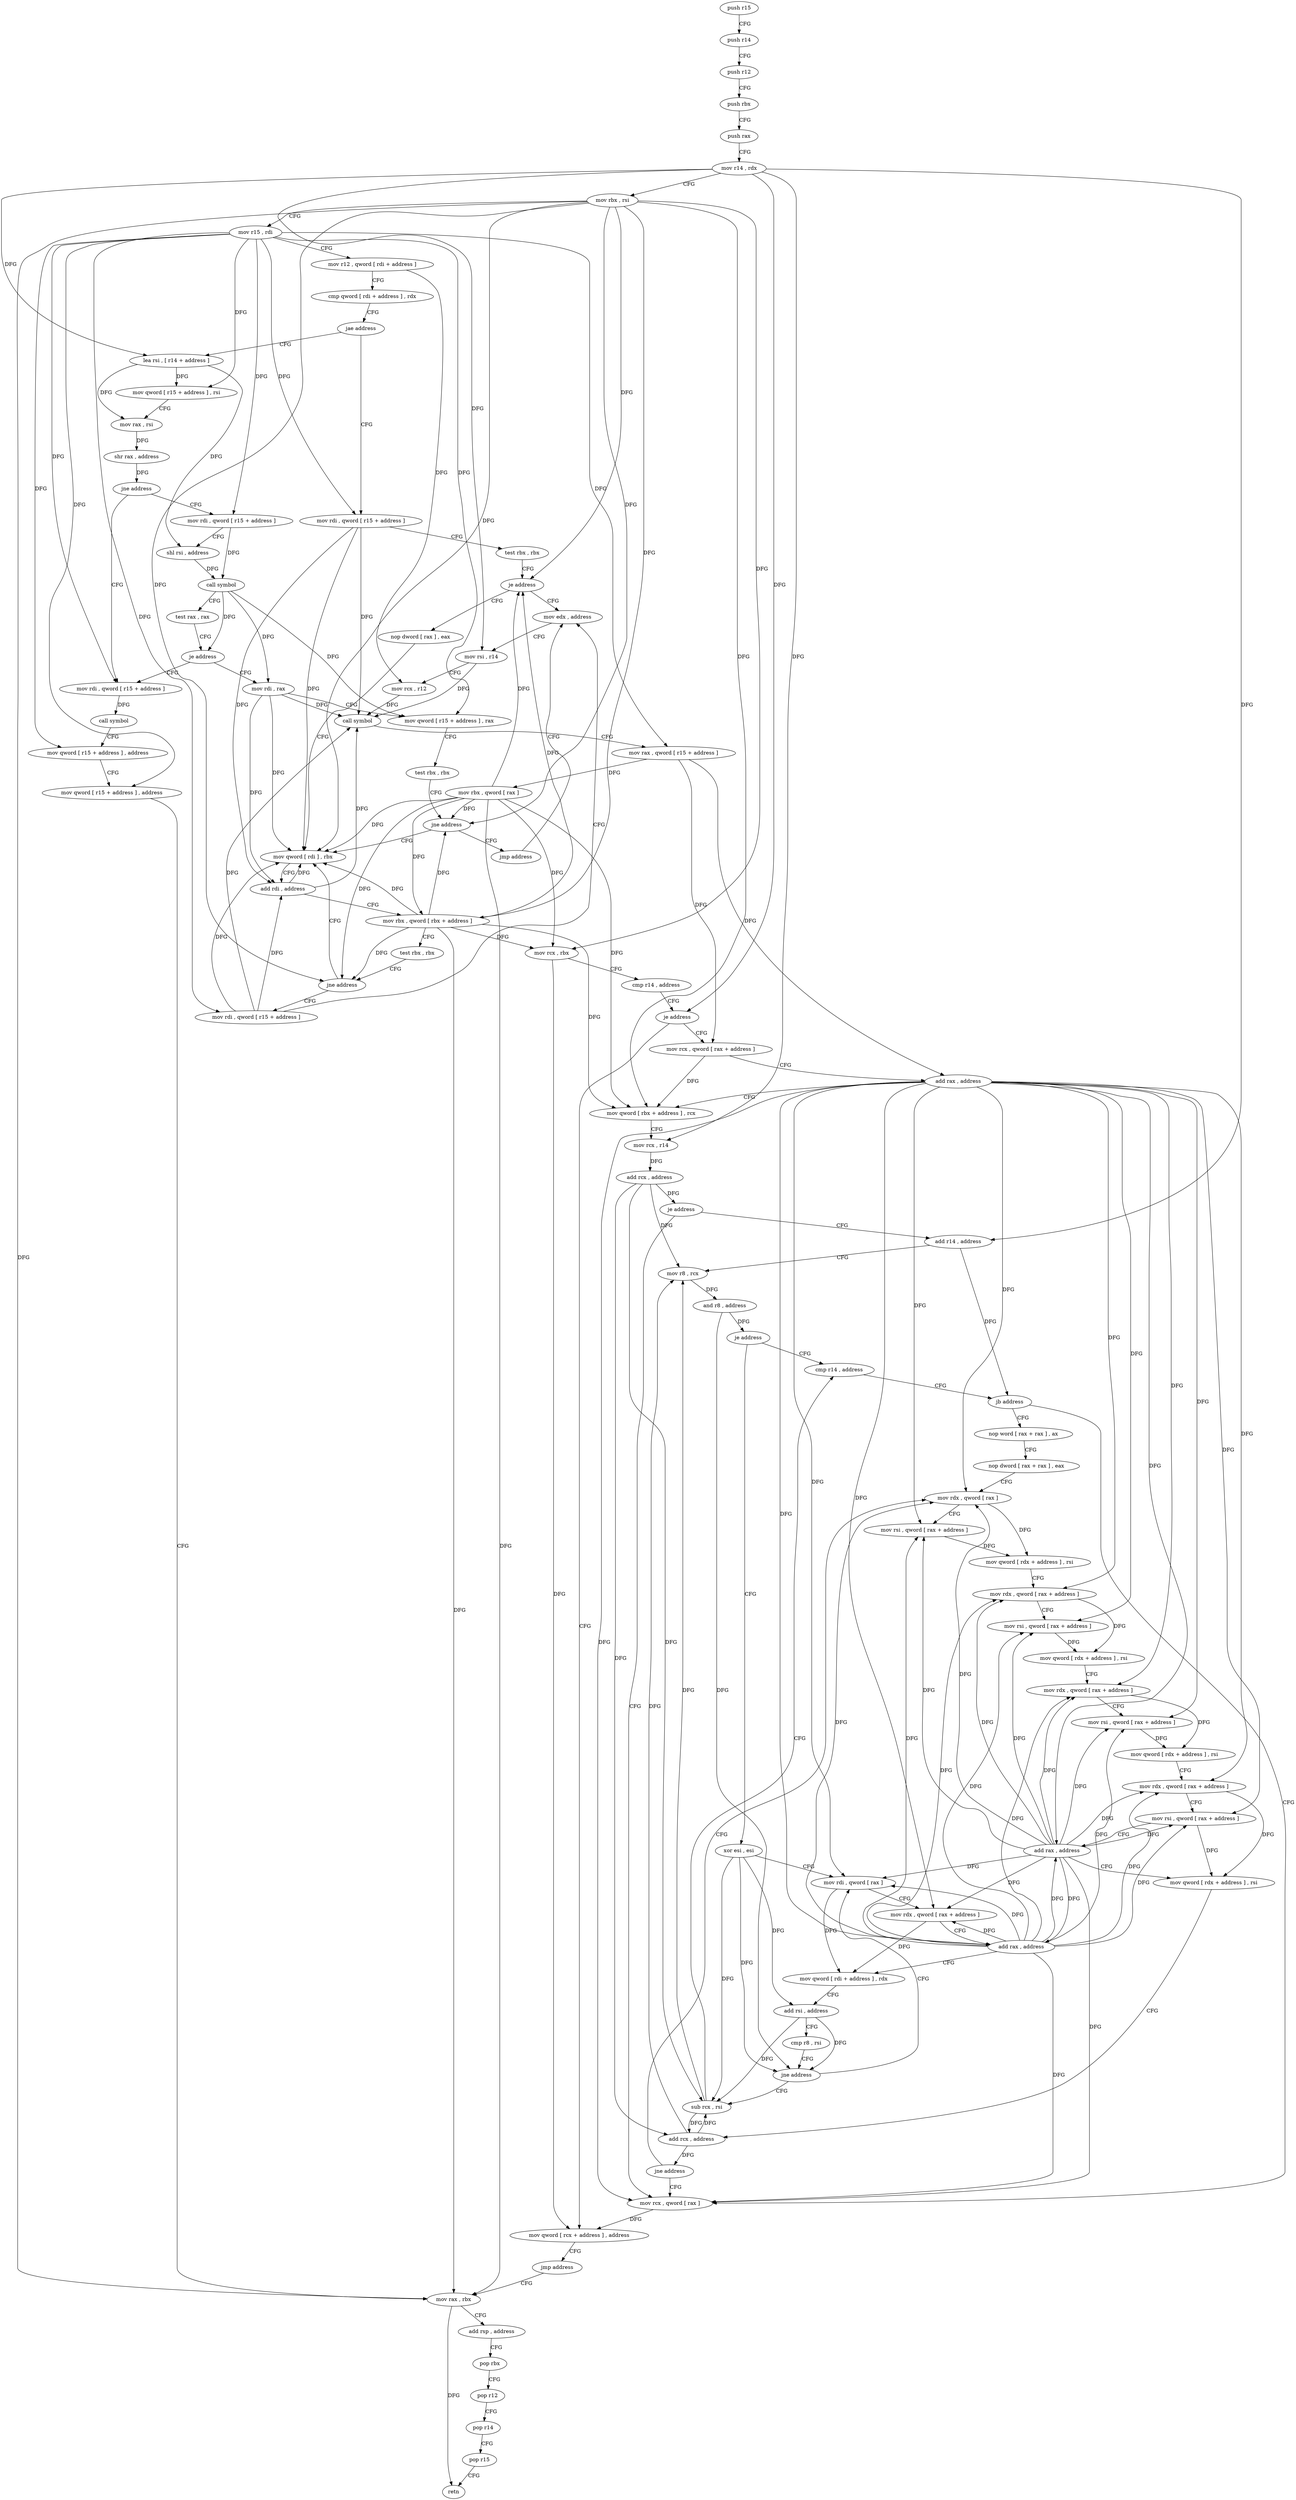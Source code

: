 digraph "func" {
"4268432" [label = "push r15" ]
"4268434" [label = "push r14" ]
"4268436" [label = "push r12" ]
"4268438" [label = "push rbx" ]
"4268439" [label = "push rax" ]
"4268440" [label = "mov r14 , rdx" ]
"4268443" [label = "mov rbx , rsi" ]
"4268446" [label = "mov r15 , rdi" ]
"4268449" [label = "mov r12 , qword [ rdi + address ]" ]
"4268453" [label = "cmp qword [ rdi + address ] , rdx" ]
"4268457" [label = "jae address" ]
"4268516" [label = "mov rdi , qword [ r15 + address ]" ]
"4268459" [label = "lea rsi , [ r14 + address ]" ]
"4268520" [label = "test rbx , rbx" ]
"4268523" [label = "je address" ]
"4268548" [label = "mov edx , address" ]
"4268525" [label = "nop dword [ rax ] , eax" ]
"4268463" [label = "mov qword [ r15 + address ] , rsi" ]
"4268467" [label = "mov rax , rsi" ]
"4268470" [label = "shr rax , address" ]
"4268474" [label = "jne address" ]
"4268742" [label = "mov rdi , qword [ r15 + address ]" ]
"4268480" [label = "mov rdi , qword [ r15 + address ]" ]
"4268553" [label = "mov rsi , r14" ]
"4268556" [label = "mov rcx , r12" ]
"4268559" [label = "call symbol" ]
"4268564" [label = "mov rax , qword [ r15 + address ]" ]
"4268568" [label = "mov rbx , qword [ rax ]" ]
"4268571" [label = "mov rcx , rbx" ]
"4268574" [label = "cmp r14 , address" ]
"4268578" [label = "je address" ]
"4268732" [label = "mov qword [ rcx + address ] , address" ]
"4268584" [label = "mov rcx , qword [ rax + address ]" ]
"4268528" [label = "mov qword [ rdi ] , rbx" ]
"4268746" [label = "call symbol" ]
"4268751" [label = "mov qword [ r15 + address ] , address" ]
"4268759" [label = "mov qword [ r15 + address ] , address" ]
"4268767" [label = "mov rax , rbx" ]
"4268484" [label = "shl rsi , address" ]
"4268488" [label = "call symbol" ]
"4268493" [label = "test rax , rax" ]
"4268496" [label = "je address" ]
"4268502" [label = "mov rdi , rax" ]
"4268740" [label = "jmp address" ]
"4268588" [label = "add rax , address" ]
"4268592" [label = "mov qword [ rbx + address ] , rcx" ]
"4268596" [label = "mov rcx , r14" ]
"4268599" [label = "add rcx , address" ]
"4268603" [label = "je address" ]
"4268729" [label = "mov rcx , qword [ rax ]" ]
"4268609" [label = "add r14 , address" ]
"4268531" [label = "add rdi , address" ]
"4268535" [label = "mov rbx , qword [ rbx + address ]" ]
"4268539" [label = "test rbx , rbx" ]
"4268542" [label = "jne address" ]
"4268544" [label = "mov rdi , qword [ r15 + address ]" ]
"4268505" [label = "mov qword [ r15 + address ] , rax" ]
"4268509" [label = "test rbx , rbx" ]
"4268512" [label = "jne address" ]
"4268514" [label = "jmp address" ]
"4268770" [label = "add rsp , address" ]
"4268774" [label = "pop rbx" ]
"4268775" [label = "pop r12" ]
"4268777" [label = "pop r14" ]
"4268779" [label = "pop r15" ]
"4268781" [label = "retn" ]
"4268613" [label = "mov r8 , rcx" ]
"4268616" [label = "and r8 , address" ]
"4268620" [label = "je address" ]
"4268651" [label = "cmp r14 , address" ]
"4268622" [label = "xor esi , esi" ]
"4268655" [label = "jb address" ]
"4268657" [label = "nop word [ rax + rax ] , ax" ]
"4268624" [label = "mov rdi , qword [ rax ]" ]
"4268667" [label = "nop dword [ rax + rax ] , eax" ]
"4268672" [label = "mov rdx , qword [ rax ]" ]
"4268627" [label = "mov rdx , qword [ rax + address ]" ]
"4268631" [label = "add rax , address" ]
"4268635" [label = "mov qword [ rdi + address ] , rdx" ]
"4268639" [label = "add rsi , address" ]
"4268643" [label = "cmp r8 , rsi" ]
"4268646" [label = "jne address" ]
"4268648" [label = "sub rcx , rsi" ]
"4268675" [label = "mov rsi , qword [ rax + address ]" ]
"4268679" [label = "mov qword [ rdx + address ] , rsi" ]
"4268683" [label = "mov rdx , qword [ rax + address ]" ]
"4268687" [label = "mov rsi , qword [ rax + address ]" ]
"4268691" [label = "mov qword [ rdx + address ] , rsi" ]
"4268695" [label = "mov rdx , qword [ rax + address ]" ]
"4268699" [label = "mov rsi , qword [ rax + address ]" ]
"4268703" [label = "mov qword [ rdx + address ] , rsi" ]
"4268707" [label = "mov rdx , qword [ rax + address ]" ]
"4268711" [label = "mov rsi , qword [ rax + address ]" ]
"4268715" [label = "add rax , address" ]
"4268719" [label = "mov qword [ rdx + address ] , rsi" ]
"4268723" [label = "add rcx , address" ]
"4268727" [label = "jne address" ]
"4268432" -> "4268434" [ label = "CFG" ]
"4268434" -> "4268436" [ label = "CFG" ]
"4268436" -> "4268438" [ label = "CFG" ]
"4268438" -> "4268439" [ label = "CFG" ]
"4268439" -> "4268440" [ label = "CFG" ]
"4268440" -> "4268443" [ label = "CFG" ]
"4268440" -> "4268459" [ label = "DFG" ]
"4268440" -> "4268553" [ label = "DFG" ]
"4268440" -> "4268578" [ label = "DFG" ]
"4268440" -> "4268596" [ label = "DFG" ]
"4268440" -> "4268609" [ label = "DFG" ]
"4268443" -> "4268446" [ label = "CFG" ]
"4268443" -> "4268523" [ label = "DFG" ]
"4268443" -> "4268571" [ label = "DFG" ]
"4268443" -> "4268592" [ label = "DFG" ]
"4268443" -> "4268528" [ label = "DFG" ]
"4268443" -> "4268535" [ label = "DFG" ]
"4268443" -> "4268542" [ label = "DFG" ]
"4268443" -> "4268767" [ label = "DFG" ]
"4268443" -> "4268512" [ label = "DFG" ]
"4268446" -> "4268449" [ label = "CFG" ]
"4268446" -> "4268516" [ label = "DFG" ]
"4268446" -> "4268463" [ label = "DFG" ]
"4268446" -> "4268564" [ label = "DFG" ]
"4268446" -> "4268742" [ label = "DFG" ]
"4268446" -> "4268751" [ label = "DFG" ]
"4268446" -> "4268759" [ label = "DFG" ]
"4268446" -> "4268480" [ label = "DFG" ]
"4268446" -> "4268505" [ label = "DFG" ]
"4268446" -> "4268544" [ label = "DFG" ]
"4268449" -> "4268453" [ label = "CFG" ]
"4268449" -> "4268556" [ label = "DFG" ]
"4268453" -> "4268457" [ label = "CFG" ]
"4268457" -> "4268516" [ label = "CFG" ]
"4268457" -> "4268459" [ label = "CFG" ]
"4268516" -> "4268520" [ label = "CFG" ]
"4268516" -> "4268559" [ label = "DFG" ]
"4268516" -> "4268528" [ label = "DFG" ]
"4268516" -> "4268531" [ label = "DFG" ]
"4268459" -> "4268463" [ label = "DFG" ]
"4268459" -> "4268467" [ label = "DFG" ]
"4268459" -> "4268484" [ label = "DFG" ]
"4268520" -> "4268523" [ label = "CFG" ]
"4268523" -> "4268548" [ label = "CFG" ]
"4268523" -> "4268525" [ label = "CFG" ]
"4268548" -> "4268553" [ label = "CFG" ]
"4268525" -> "4268528" [ label = "CFG" ]
"4268463" -> "4268467" [ label = "CFG" ]
"4268467" -> "4268470" [ label = "DFG" ]
"4268470" -> "4268474" [ label = "DFG" ]
"4268474" -> "4268742" [ label = "CFG" ]
"4268474" -> "4268480" [ label = "CFG" ]
"4268742" -> "4268746" [ label = "DFG" ]
"4268480" -> "4268484" [ label = "CFG" ]
"4268480" -> "4268488" [ label = "DFG" ]
"4268553" -> "4268556" [ label = "CFG" ]
"4268553" -> "4268559" [ label = "DFG" ]
"4268556" -> "4268559" [ label = "DFG" ]
"4268559" -> "4268564" [ label = "CFG" ]
"4268564" -> "4268568" [ label = "DFG" ]
"4268564" -> "4268584" [ label = "DFG" ]
"4268564" -> "4268588" [ label = "DFG" ]
"4268568" -> "4268571" [ label = "DFG" ]
"4268568" -> "4268523" [ label = "DFG" ]
"4268568" -> "4268592" [ label = "DFG" ]
"4268568" -> "4268528" [ label = "DFG" ]
"4268568" -> "4268535" [ label = "DFG" ]
"4268568" -> "4268542" [ label = "DFG" ]
"4268568" -> "4268767" [ label = "DFG" ]
"4268568" -> "4268512" [ label = "DFG" ]
"4268571" -> "4268574" [ label = "CFG" ]
"4268571" -> "4268732" [ label = "DFG" ]
"4268574" -> "4268578" [ label = "CFG" ]
"4268578" -> "4268732" [ label = "CFG" ]
"4268578" -> "4268584" [ label = "CFG" ]
"4268732" -> "4268740" [ label = "CFG" ]
"4268584" -> "4268588" [ label = "CFG" ]
"4268584" -> "4268592" [ label = "DFG" ]
"4268528" -> "4268531" [ label = "CFG" ]
"4268746" -> "4268751" [ label = "CFG" ]
"4268751" -> "4268759" [ label = "CFG" ]
"4268759" -> "4268767" [ label = "CFG" ]
"4268767" -> "4268770" [ label = "CFG" ]
"4268767" -> "4268781" [ label = "DFG" ]
"4268484" -> "4268488" [ label = "DFG" ]
"4268488" -> "4268493" [ label = "CFG" ]
"4268488" -> "4268496" [ label = "DFG" ]
"4268488" -> "4268502" [ label = "DFG" ]
"4268488" -> "4268505" [ label = "DFG" ]
"4268493" -> "4268496" [ label = "CFG" ]
"4268496" -> "4268742" [ label = "CFG" ]
"4268496" -> "4268502" [ label = "CFG" ]
"4268502" -> "4268505" [ label = "CFG" ]
"4268502" -> "4268531" [ label = "DFG" ]
"4268502" -> "4268559" [ label = "DFG" ]
"4268502" -> "4268528" [ label = "DFG" ]
"4268740" -> "4268767" [ label = "CFG" ]
"4268588" -> "4268592" [ label = "CFG" ]
"4268588" -> "4268729" [ label = "DFG" ]
"4268588" -> "4268624" [ label = "DFG" ]
"4268588" -> "4268627" [ label = "DFG" ]
"4268588" -> "4268631" [ label = "DFG" ]
"4268588" -> "4268672" [ label = "DFG" ]
"4268588" -> "4268675" [ label = "DFG" ]
"4268588" -> "4268683" [ label = "DFG" ]
"4268588" -> "4268687" [ label = "DFG" ]
"4268588" -> "4268695" [ label = "DFG" ]
"4268588" -> "4268699" [ label = "DFG" ]
"4268588" -> "4268707" [ label = "DFG" ]
"4268588" -> "4268711" [ label = "DFG" ]
"4268588" -> "4268715" [ label = "DFG" ]
"4268592" -> "4268596" [ label = "CFG" ]
"4268596" -> "4268599" [ label = "DFG" ]
"4268599" -> "4268603" [ label = "DFG" ]
"4268599" -> "4268613" [ label = "DFG" ]
"4268599" -> "4268723" [ label = "DFG" ]
"4268599" -> "4268648" [ label = "DFG" ]
"4268603" -> "4268729" [ label = "CFG" ]
"4268603" -> "4268609" [ label = "CFG" ]
"4268729" -> "4268732" [ label = "DFG" ]
"4268609" -> "4268613" [ label = "CFG" ]
"4268609" -> "4268655" [ label = "DFG" ]
"4268531" -> "4268535" [ label = "CFG" ]
"4268531" -> "4268559" [ label = "DFG" ]
"4268531" -> "4268528" [ label = "DFG" ]
"4268535" -> "4268539" [ label = "CFG" ]
"4268535" -> "4268523" [ label = "DFG" ]
"4268535" -> "4268571" [ label = "DFG" ]
"4268535" -> "4268528" [ label = "DFG" ]
"4268535" -> "4268592" [ label = "DFG" ]
"4268535" -> "4268542" [ label = "DFG" ]
"4268535" -> "4268767" [ label = "DFG" ]
"4268535" -> "4268512" [ label = "DFG" ]
"4268539" -> "4268542" [ label = "CFG" ]
"4268542" -> "4268528" [ label = "CFG" ]
"4268542" -> "4268544" [ label = "CFG" ]
"4268544" -> "4268548" [ label = "CFG" ]
"4268544" -> "4268531" [ label = "DFG" ]
"4268544" -> "4268559" [ label = "DFG" ]
"4268544" -> "4268528" [ label = "DFG" ]
"4268505" -> "4268509" [ label = "CFG" ]
"4268509" -> "4268512" [ label = "CFG" ]
"4268512" -> "4268528" [ label = "CFG" ]
"4268512" -> "4268514" [ label = "CFG" ]
"4268514" -> "4268548" [ label = "CFG" ]
"4268770" -> "4268774" [ label = "CFG" ]
"4268774" -> "4268775" [ label = "CFG" ]
"4268775" -> "4268777" [ label = "CFG" ]
"4268777" -> "4268779" [ label = "CFG" ]
"4268779" -> "4268781" [ label = "CFG" ]
"4268613" -> "4268616" [ label = "DFG" ]
"4268616" -> "4268620" [ label = "DFG" ]
"4268616" -> "4268646" [ label = "DFG" ]
"4268620" -> "4268651" [ label = "CFG" ]
"4268620" -> "4268622" [ label = "CFG" ]
"4268651" -> "4268655" [ label = "CFG" ]
"4268622" -> "4268624" [ label = "CFG" ]
"4268622" -> "4268639" [ label = "DFG" ]
"4268622" -> "4268646" [ label = "DFG" ]
"4268622" -> "4268648" [ label = "DFG" ]
"4268655" -> "4268729" [ label = "CFG" ]
"4268655" -> "4268657" [ label = "CFG" ]
"4268657" -> "4268667" [ label = "CFG" ]
"4268624" -> "4268627" [ label = "CFG" ]
"4268624" -> "4268635" [ label = "DFG" ]
"4268667" -> "4268672" [ label = "CFG" ]
"4268672" -> "4268675" [ label = "CFG" ]
"4268672" -> "4268679" [ label = "DFG" ]
"4268627" -> "4268631" [ label = "CFG" ]
"4268627" -> "4268635" [ label = "DFG" ]
"4268631" -> "4268635" [ label = "CFG" ]
"4268631" -> "4268729" [ label = "DFG" ]
"4268631" -> "4268624" [ label = "DFG" ]
"4268631" -> "4268627" [ label = "DFG" ]
"4268631" -> "4268672" [ label = "DFG" ]
"4268631" -> "4268675" [ label = "DFG" ]
"4268631" -> "4268683" [ label = "DFG" ]
"4268631" -> "4268687" [ label = "DFG" ]
"4268631" -> "4268695" [ label = "DFG" ]
"4268631" -> "4268699" [ label = "DFG" ]
"4268631" -> "4268707" [ label = "DFG" ]
"4268631" -> "4268711" [ label = "DFG" ]
"4268631" -> "4268715" [ label = "DFG" ]
"4268635" -> "4268639" [ label = "CFG" ]
"4268639" -> "4268643" [ label = "CFG" ]
"4268639" -> "4268646" [ label = "DFG" ]
"4268639" -> "4268648" [ label = "DFG" ]
"4268643" -> "4268646" [ label = "CFG" ]
"4268646" -> "4268624" [ label = "CFG" ]
"4268646" -> "4268648" [ label = "CFG" ]
"4268648" -> "4268651" [ label = "CFG" ]
"4268648" -> "4268613" [ label = "DFG" ]
"4268648" -> "4268723" [ label = "DFG" ]
"4268675" -> "4268679" [ label = "DFG" ]
"4268679" -> "4268683" [ label = "CFG" ]
"4268683" -> "4268687" [ label = "CFG" ]
"4268683" -> "4268691" [ label = "DFG" ]
"4268687" -> "4268691" [ label = "DFG" ]
"4268691" -> "4268695" [ label = "CFG" ]
"4268695" -> "4268699" [ label = "CFG" ]
"4268695" -> "4268703" [ label = "DFG" ]
"4268699" -> "4268703" [ label = "DFG" ]
"4268703" -> "4268707" [ label = "CFG" ]
"4268707" -> "4268711" [ label = "CFG" ]
"4268707" -> "4268719" [ label = "DFG" ]
"4268711" -> "4268715" [ label = "CFG" ]
"4268711" -> "4268719" [ label = "DFG" ]
"4268715" -> "4268719" [ label = "CFG" ]
"4268715" -> "4268729" [ label = "DFG" ]
"4268715" -> "4268624" [ label = "DFG" ]
"4268715" -> "4268627" [ label = "DFG" ]
"4268715" -> "4268631" [ label = "DFG" ]
"4268715" -> "4268672" [ label = "DFG" ]
"4268715" -> "4268675" [ label = "DFG" ]
"4268715" -> "4268683" [ label = "DFG" ]
"4268715" -> "4268687" [ label = "DFG" ]
"4268715" -> "4268695" [ label = "DFG" ]
"4268715" -> "4268699" [ label = "DFG" ]
"4268715" -> "4268707" [ label = "DFG" ]
"4268715" -> "4268711" [ label = "DFG" ]
"4268719" -> "4268723" [ label = "CFG" ]
"4268723" -> "4268727" [ label = "DFG" ]
"4268723" -> "4268613" [ label = "DFG" ]
"4268723" -> "4268648" [ label = "DFG" ]
"4268727" -> "4268672" [ label = "CFG" ]
"4268727" -> "4268729" [ label = "CFG" ]
}
